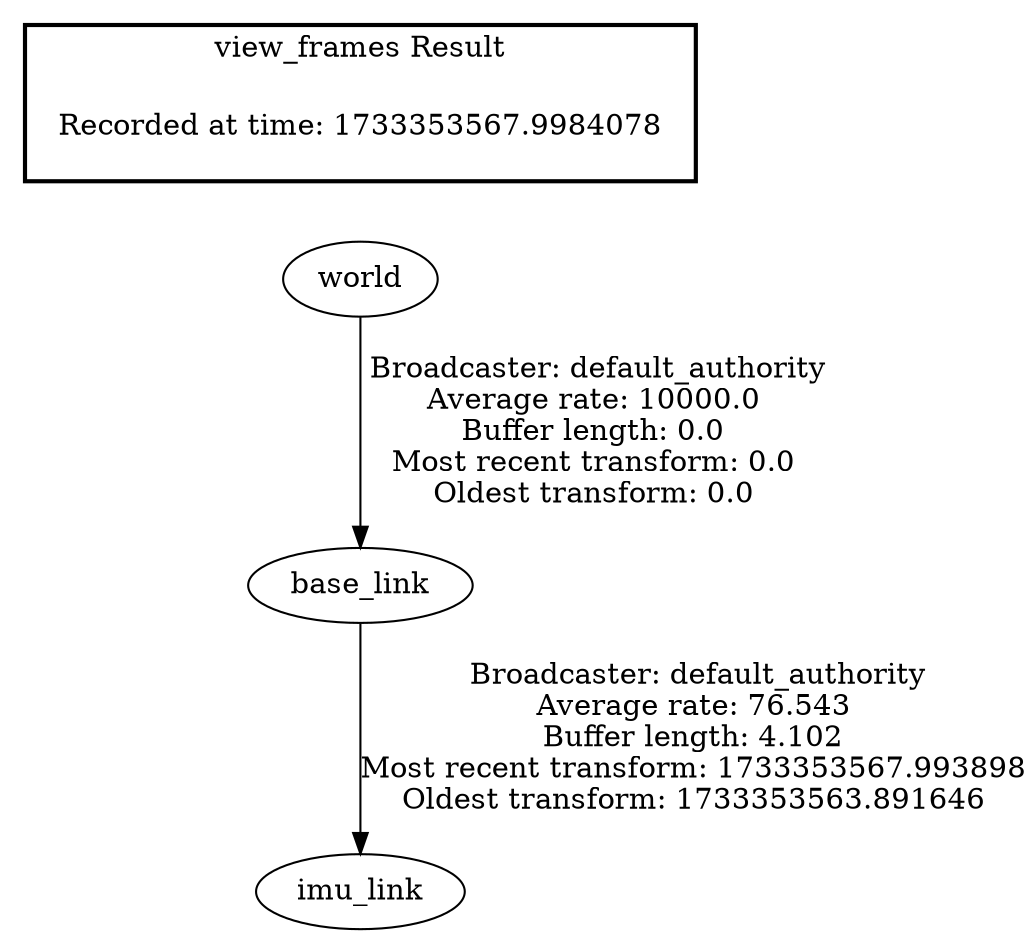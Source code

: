digraph G {
"world" -> "base_link"[label=" Broadcaster: default_authority\nAverage rate: 10000.0\nBuffer length: 0.0\nMost recent transform: 0.0\nOldest transform: 0.0\n"];
"base_link" -> "imu_link"[label=" Broadcaster: default_authority\nAverage rate: 76.543\nBuffer length: 4.102\nMost recent transform: 1733353567.993898\nOldest transform: 1733353563.891646\n"];
edge [style=invis];
 subgraph cluster_legend { style=bold; color=black; label ="view_frames Result";
"Recorded at time: 1733353567.9984078"[ shape=plaintext ] ;
}->"world";
}